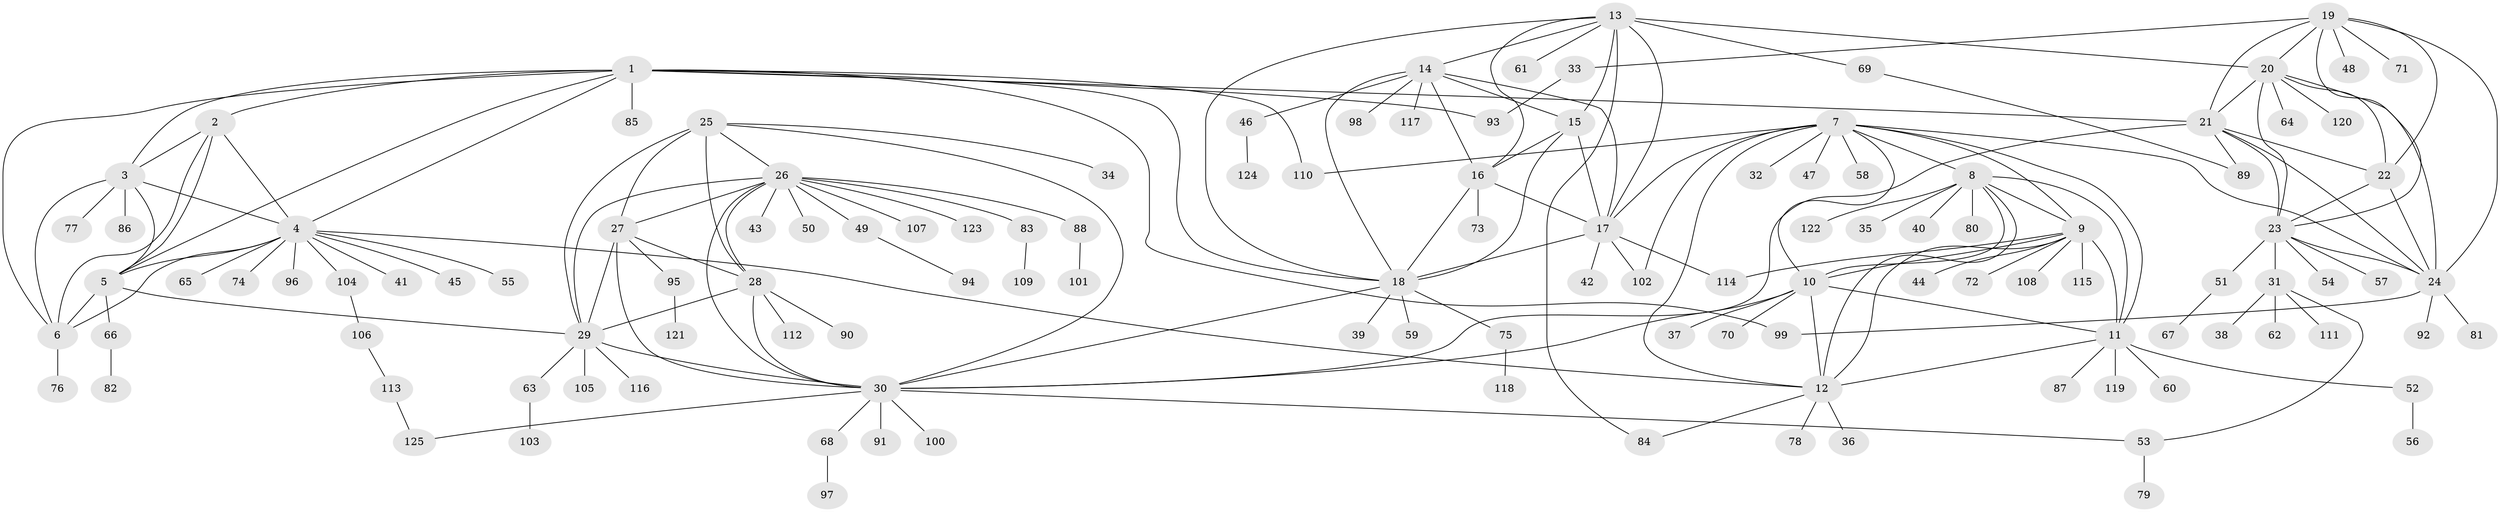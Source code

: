 // Generated by graph-tools (version 1.1) at 2025/37/03/09/25 02:37:11]
// undirected, 125 vertices, 189 edges
graph export_dot {
graph [start="1"]
  node [color=gray90,style=filled];
  1;
  2;
  3;
  4;
  5;
  6;
  7;
  8;
  9;
  10;
  11;
  12;
  13;
  14;
  15;
  16;
  17;
  18;
  19;
  20;
  21;
  22;
  23;
  24;
  25;
  26;
  27;
  28;
  29;
  30;
  31;
  32;
  33;
  34;
  35;
  36;
  37;
  38;
  39;
  40;
  41;
  42;
  43;
  44;
  45;
  46;
  47;
  48;
  49;
  50;
  51;
  52;
  53;
  54;
  55;
  56;
  57;
  58;
  59;
  60;
  61;
  62;
  63;
  64;
  65;
  66;
  67;
  68;
  69;
  70;
  71;
  72;
  73;
  74;
  75;
  76;
  77;
  78;
  79;
  80;
  81;
  82;
  83;
  84;
  85;
  86;
  87;
  88;
  89;
  90;
  91;
  92;
  93;
  94;
  95;
  96;
  97;
  98;
  99;
  100;
  101;
  102;
  103;
  104;
  105;
  106;
  107;
  108;
  109;
  110;
  111;
  112;
  113;
  114;
  115;
  116;
  117;
  118;
  119;
  120;
  121;
  122;
  123;
  124;
  125;
  1 -- 2;
  1 -- 3;
  1 -- 4;
  1 -- 5;
  1 -- 6;
  1 -- 18;
  1 -- 21;
  1 -- 85;
  1 -- 93;
  1 -- 99;
  1 -- 110;
  2 -- 3;
  2 -- 4;
  2 -- 5;
  2 -- 6;
  3 -- 4;
  3 -- 5;
  3 -- 6;
  3 -- 77;
  3 -- 86;
  4 -- 5;
  4 -- 6;
  4 -- 12;
  4 -- 41;
  4 -- 45;
  4 -- 55;
  4 -- 65;
  4 -- 74;
  4 -- 96;
  4 -- 104;
  5 -- 6;
  5 -- 29;
  5 -- 66;
  6 -- 76;
  7 -- 8;
  7 -- 9;
  7 -- 10;
  7 -- 11;
  7 -- 12;
  7 -- 17;
  7 -- 24;
  7 -- 32;
  7 -- 47;
  7 -- 58;
  7 -- 102;
  7 -- 110;
  8 -- 9;
  8 -- 10;
  8 -- 11;
  8 -- 12;
  8 -- 35;
  8 -- 40;
  8 -- 80;
  8 -- 122;
  9 -- 10;
  9 -- 11;
  9 -- 12;
  9 -- 44;
  9 -- 72;
  9 -- 108;
  9 -- 114;
  9 -- 115;
  10 -- 11;
  10 -- 12;
  10 -- 30;
  10 -- 37;
  10 -- 70;
  11 -- 12;
  11 -- 52;
  11 -- 60;
  11 -- 87;
  11 -- 119;
  12 -- 36;
  12 -- 78;
  12 -- 84;
  13 -- 14;
  13 -- 15;
  13 -- 16;
  13 -- 17;
  13 -- 18;
  13 -- 20;
  13 -- 61;
  13 -- 69;
  13 -- 84;
  14 -- 15;
  14 -- 16;
  14 -- 17;
  14 -- 18;
  14 -- 46;
  14 -- 98;
  14 -- 117;
  15 -- 16;
  15 -- 17;
  15 -- 18;
  16 -- 17;
  16 -- 18;
  16 -- 73;
  17 -- 18;
  17 -- 42;
  17 -- 102;
  17 -- 114;
  18 -- 30;
  18 -- 39;
  18 -- 59;
  18 -- 75;
  19 -- 20;
  19 -- 21;
  19 -- 22;
  19 -- 23;
  19 -- 24;
  19 -- 33;
  19 -- 48;
  19 -- 71;
  20 -- 21;
  20 -- 22;
  20 -- 23;
  20 -- 24;
  20 -- 64;
  20 -- 120;
  21 -- 22;
  21 -- 23;
  21 -- 24;
  21 -- 30;
  21 -- 89;
  22 -- 23;
  22 -- 24;
  23 -- 24;
  23 -- 31;
  23 -- 51;
  23 -- 54;
  23 -- 57;
  24 -- 81;
  24 -- 92;
  24 -- 99;
  25 -- 26;
  25 -- 27;
  25 -- 28;
  25 -- 29;
  25 -- 30;
  25 -- 34;
  26 -- 27;
  26 -- 28;
  26 -- 29;
  26 -- 30;
  26 -- 43;
  26 -- 49;
  26 -- 50;
  26 -- 83;
  26 -- 88;
  26 -- 107;
  26 -- 123;
  27 -- 28;
  27 -- 29;
  27 -- 30;
  27 -- 95;
  28 -- 29;
  28 -- 30;
  28 -- 90;
  28 -- 112;
  29 -- 30;
  29 -- 63;
  29 -- 105;
  29 -- 116;
  30 -- 53;
  30 -- 68;
  30 -- 91;
  30 -- 100;
  30 -- 125;
  31 -- 38;
  31 -- 53;
  31 -- 62;
  31 -- 111;
  33 -- 93;
  46 -- 124;
  49 -- 94;
  51 -- 67;
  52 -- 56;
  53 -- 79;
  63 -- 103;
  66 -- 82;
  68 -- 97;
  69 -- 89;
  75 -- 118;
  83 -- 109;
  88 -- 101;
  95 -- 121;
  104 -- 106;
  106 -- 113;
  113 -- 125;
}
